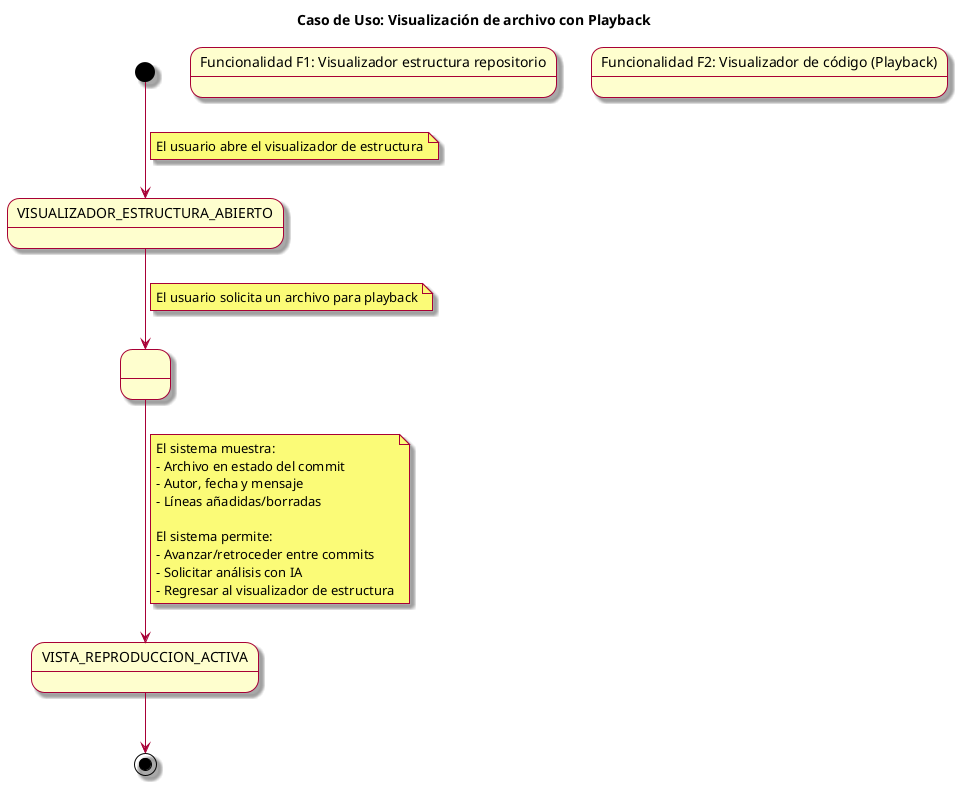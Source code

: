 @startuml CU01
skin rose
title Caso de Uso: Visualización de archivo con Playback

[*] --> VISUALIZADOR_ESTRUCTURA_ABIERTO
note right on link
  El usuario abre el visualizador de estructura
end note

state "Funcionalidad F1: Visualizador estructura repositorio" as F1 {
  state VISUALIZADOR_ESTRUCTURA_ABIERTO
}

VISUALIZADOR_ESTRUCTURA_ABIERTO --> ARCHIVO_SOLICITADO
note right on link
  El usuario solicita un archivo para playback
end note

state ARCHIVO_SOLICITADO as " "

ARCHIVO_SOLICITADO --> VISTA_REPRODUCCION_ACTIVA
note right on link
  El sistema muestra:
  - Archivo en estado del commit  
  - Autor, fecha y mensaje  
  - Líneas añadidas/borradas  

  El sistema permite:
  - Avanzar/retroceder entre commits  
  - Solicitar análisis con IA  
  - Regresar al visualizador de estructura
end note

state "Funcionalidad F2: Visualizador de código (Playback)" as F2 {
  state VISTA_REPRODUCCION_ACTIVA
}

VISTA_REPRODUCCION_ACTIVA --> [*]
@enduml
